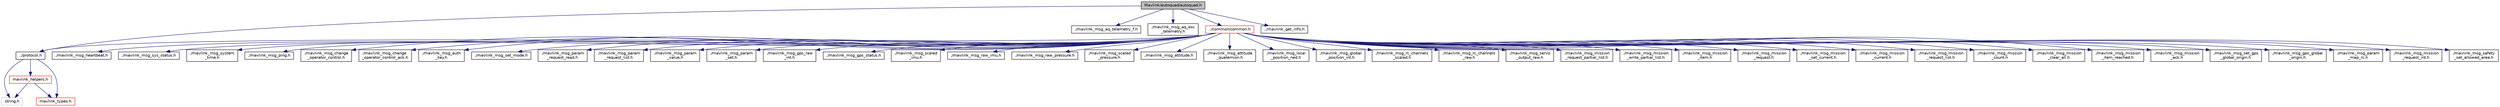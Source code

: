 digraph "Mavlink/autoquad/autoquad.h"
{
  edge [fontname="Helvetica",fontsize="10",labelfontname="Helvetica",labelfontsize="10"];
  node [fontname="Helvetica",fontsize="10",shape=record];
  Node0 [label="Mavlink/autoquad/autoquad.h",height=0.2,width=0.4,color="black", fillcolor="grey75", style="filled", fontcolor="black"];
  Node0 -> Node1 [color="midnightblue",fontsize="10",style="solid",fontname="Helvetica"];
  Node1 [label="../protocol.h",height=0.2,width=0.4,color="black", fillcolor="white", style="filled",URL="$protocol_8h_source.html"];
  Node1 -> Node2 [color="midnightblue",fontsize="10",style="solid",fontname="Helvetica"];
  Node2 [label="string.h",height=0.2,width=0.4,color="grey75", fillcolor="white", style="filled"];
  Node1 -> Node3 [color="midnightblue",fontsize="10",style="solid",fontname="Helvetica"];
  Node3 [label="mavlink_types.h",height=0.2,width=0.4,color="red", fillcolor="white", style="filled",URL="$mavlink__types_8h_source.html"];
  Node1 -> Node5 [color="midnightblue",fontsize="10",style="solid",fontname="Helvetica"];
  Node5 [label="mavlink_helpers.h",height=0.2,width=0.4,color="red", fillcolor="white", style="filled",URL="$mavlink__helpers_8h_source.html"];
  Node5 -> Node2 [color="midnightblue",fontsize="10",style="solid",fontname="Helvetica"];
  Node5 -> Node3 [color="midnightblue",fontsize="10",style="solid",fontname="Helvetica"];
  Node0 -> Node11 [color="midnightblue",fontsize="10",style="solid",fontname="Helvetica"];
  Node11 [label="./mavlink_msg_aq_telemetry_f.h",height=0.2,width=0.4,color="black", fillcolor="white", style="filled",URL="$mavlink__msg__aq__telemetry__f_8h_source.html"];
  Node0 -> Node12 [color="midnightblue",fontsize="10",style="solid",fontname="Helvetica"];
  Node12 [label="./mavlink_msg_aq_esc\l_telemetry.h",height=0.2,width=0.4,color="black", fillcolor="white", style="filled",URL="$mavlink__msg__aq__esc__telemetry_8h_source.html"];
  Node0 -> Node13 [color="midnightblue",fontsize="10",style="solid",fontname="Helvetica"];
  Node13 [label="../common/common.h",height=0.2,width=0.4,color="red", fillcolor="white", style="filled",URL="$common_8h.html",tooltip="MAVLink comm protocol generated from common.xml. "];
  Node13 -> Node1 [color="midnightblue",fontsize="10",style="solid",fontname="Helvetica"];
  Node13 -> Node14 [color="midnightblue",fontsize="10",style="solid",fontname="Helvetica"];
  Node14 [label="./mavlink_msg_heartbeat.h",height=0.2,width=0.4,color="black", fillcolor="white", style="filled",URL="$common_2mavlink__msg__heartbeat_8h_source.html"];
  Node13 -> Node15 [color="midnightblue",fontsize="10",style="solid",fontname="Helvetica"];
  Node15 [label="./mavlink_msg_sys_status.h",height=0.2,width=0.4,color="black", fillcolor="white", style="filled",URL="$mavlink__msg__sys__status_8h_source.html"];
  Node13 -> Node16 [color="midnightblue",fontsize="10",style="solid",fontname="Helvetica"];
  Node16 [label="./mavlink_msg_system\l_time.h",height=0.2,width=0.4,color="black", fillcolor="white", style="filled",URL="$mavlink__msg__system__time_8h_source.html"];
  Node13 -> Node17 [color="midnightblue",fontsize="10",style="solid",fontname="Helvetica"];
  Node17 [label="./mavlink_msg_ping.h",height=0.2,width=0.4,color="black", fillcolor="white", style="filled",URL="$mavlink__msg__ping_8h_source.html"];
  Node13 -> Node18 [color="midnightblue",fontsize="10",style="solid",fontname="Helvetica"];
  Node18 [label="./mavlink_msg_change\l_operator_control.h",height=0.2,width=0.4,color="black", fillcolor="white", style="filled",URL="$mavlink__msg__change__operator__control_8h_source.html"];
  Node13 -> Node19 [color="midnightblue",fontsize="10",style="solid",fontname="Helvetica"];
  Node19 [label="./mavlink_msg_change\l_operator_control_ack.h",height=0.2,width=0.4,color="black", fillcolor="white", style="filled",URL="$mavlink__msg__change__operator__control__ack_8h_source.html"];
  Node13 -> Node20 [color="midnightblue",fontsize="10",style="solid",fontname="Helvetica"];
  Node20 [label="./mavlink_msg_auth\l_key.h",height=0.2,width=0.4,color="black", fillcolor="white", style="filled",URL="$mavlink__msg__auth__key_8h_source.html"];
  Node13 -> Node21 [color="midnightblue",fontsize="10",style="solid",fontname="Helvetica"];
  Node21 [label="./mavlink_msg_set_mode.h",height=0.2,width=0.4,color="black", fillcolor="white", style="filled",URL="$mavlink__msg__set__mode_8h_source.html"];
  Node13 -> Node22 [color="midnightblue",fontsize="10",style="solid",fontname="Helvetica"];
  Node22 [label="./mavlink_msg_param\l_request_read.h",height=0.2,width=0.4,color="black", fillcolor="white", style="filled",URL="$mavlink__msg__param__request__read_8h_source.html"];
  Node13 -> Node23 [color="midnightblue",fontsize="10",style="solid",fontname="Helvetica"];
  Node23 [label="./mavlink_msg_param\l_request_list.h",height=0.2,width=0.4,color="black", fillcolor="white", style="filled",URL="$mavlink__msg__param__request__list_8h_source.html"];
  Node13 -> Node24 [color="midnightblue",fontsize="10",style="solid",fontname="Helvetica"];
  Node24 [label="./mavlink_msg_param\l_value.h",height=0.2,width=0.4,color="black", fillcolor="white", style="filled",URL="$mavlink__msg__param__value_8h_source.html"];
  Node13 -> Node25 [color="midnightblue",fontsize="10",style="solid",fontname="Helvetica"];
  Node25 [label="./mavlink_msg_param\l_set.h",height=0.2,width=0.4,color="black", fillcolor="white", style="filled",URL="$mavlink__msg__param__set_8h_source.html"];
  Node13 -> Node26 [color="midnightblue",fontsize="10",style="solid",fontname="Helvetica"];
  Node26 [label="./mavlink_msg_gps_raw\l_int.h",height=0.2,width=0.4,color="black", fillcolor="white", style="filled",URL="$mavlink__msg__gps__raw__int_8h_source.html"];
  Node13 -> Node27 [color="midnightblue",fontsize="10",style="solid",fontname="Helvetica"];
  Node27 [label="./mavlink_msg_gps_status.h",height=0.2,width=0.4,color="black", fillcolor="white", style="filled",URL="$mavlink__msg__gps__status_8h_source.html"];
  Node13 -> Node28 [color="midnightblue",fontsize="10",style="solid",fontname="Helvetica"];
  Node28 [label="./mavlink_msg_scaled\l_imu.h",height=0.2,width=0.4,color="black", fillcolor="white", style="filled",URL="$mavlink__msg__scaled__imu_8h_source.html"];
  Node13 -> Node29 [color="midnightblue",fontsize="10",style="solid",fontname="Helvetica"];
  Node29 [label="./mavlink_msg_raw_imu.h",height=0.2,width=0.4,color="black", fillcolor="white", style="filled",URL="$mavlink__msg__raw__imu_8h_source.html"];
  Node13 -> Node30 [color="midnightblue",fontsize="10",style="solid",fontname="Helvetica"];
  Node30 [label="./mavlink_msg_raw_pressure.h",height=0.2,width=0.4,color="black", fillcolor="white", style="filled",URL="$mavlink__msg__raw__pressure_8h_source.html"];
  Node13 -> Node31 [color="midnightblue",fontsize="10",style="solid",fontname="Helvetica"];
  Node31 [label="./mavlink_msg_scaled\l_pressure.h",height=0.2,width=0.4,color="black", fillcolor="white", style="filled",URL="$mavlink__msg__scaled__pressure_8h_source.html"];
  Node13 -> Node32 [color="midnightblue",fontsize="10",style="solid",fontname="Helvetica"];
  Node32 [label="./mavlink_msg_attitude.h",height=0.2,width=0.4,color="black", fillcolor="white", style="filled",URL="$mavlink__msg__attitude_8h_source.html"];
  Node13 -> Node33 [color="midnightblue",fontsize="10",style="solid",fontname="Helvetica"];
  Node33 [label="./mavlink_msg_attitude\l_quaternion.h",height=0.2,width=0.4,color="black", fillcolor="white", style="filled",URL="$mavlink__msg__attitude__quaternion_8h_source.html"];
  Node13 -> Node34 [color="midnightblue",fontsize="10",style="solid",fontname="Helvetica"];
  Node34 [label="./mavlink_msg_local\l_position_ned.h",height=0.2,width=0.4,color="black", fillcolor="white", style="filled",URL="$mavlink__msg__local__position__ned_8h_source.html"];
  Node13 -> Node35 [color="midnightblue",fontsize="10",style="solid",fontname="Helvetica"];
  Node35 [label="./mavlink_msg_global\l_position_int.h",height=0.2,width=0.4,color="black", fillcolor="white", style="filled",URL="$mavlink__msg__global__position__int_8h_source.html"];
  Node13 -> Node36 [color="midnightblue",fontsize="10",style="solid",fontname="Helvetica"];
  Node36 [label="./mavlink_msg_rc_channels\l_scaled.h",height=0.2,width=0.4,color="black", fillcolor="white", style="filled",URL="$mavlink__msg__rc__channels__scaled_8h_source.html"];
  Node13 -> Node37 [color="midnightblue",fontsize="10",style="solid",fontname="Helvetica"];
  Node37 [label="./mavlink_msg_rc_channels\l_raw.h",height=0.2,width=0.4,color="black", fillcolor="white", style="filled",URL="$mavlink__msg__rc__channels__raw_8h_source.html"];
  Node13 -> Node38 [color="midnightblue",fontsize="10",style="solid",fontname="Helvetica"];
  Node38 [label="./mavlink_msg_servo\l_output_raw.h",height=0.2,width=0.4,color="black", fillcolor="white", style="filled",URL="$mavlink__msg__servo__output__raw_8h_source.html"];
  Node13 -> Node39 [color="midnightblue",fontsize="10",style="solid",fontname="Helvetica"];
  Node39 [label="./mavlink_msg_mission\l_request_partial_list.h",height=0.2,width=0.4,color="black", fillcolor="white", style="filled",URL="$mavlink__msg__mission__request__partial__list_8h_source.html"];
  Node13 -> Node40 [color="midnightblue",fontsize="10",style="solid",fontname="Helvetica"];
  Node40 [label="./mavlink_msg_mission\l_write_partial_list.h",height=0.2,width=0.4,color="black", fillcolor="white", style="filled",URL="$mavlink__msg__mission__write__partial__list_8h_source.html"];
  Node13 -> Node41 [color="midnightblue",fontsize="10",style="solid",fontname="Helvetica"];
  Node41 [label="./mavlink_msg_mission\l_item.h",height=0.2,width=0.4,color="black", fillcolor="white", style="filled",URL="$mavlink__msg__mission__item_8h_source.html"];
  Node13 -> Node42 [color="midnightblue",fontsize="10",style="solid",fontname="Helvetica"];
  Node42 [label="./mavlink_msg_mission\l_request.h",height=0.2,width=0.4,color="black", fillcolor="white", style="filled",URL="$mavlink__msg__mission__request_8h_source.html"];
  Node13 -> Node43 [color="midnightblue",fontsize="10",style="solid",fontname="Helvetica"];
  Node43 [label="./mavlink_msg_mission\l_set_current.h",height=0.2,width=0.4,color="black", fillcolor="white", style="filled",URL="$mavlink__msg__mission__set__current_8h_source.html"];
  Node13 -> Node44 [color="midnightblue",fontsize="10",style="solid",fontname="Helvetica"];
  Node44 [label="./mavlink_msg_mission\l_current.h",height=0.2,width=0.4,color="black", fillcolor="white", style="filled",URL="$mavlink__msg__mission__current_8h_source.html"];
  Node13 -> Node45 [color="midnightblue",fontsize="10",style="solid",fontname="Helvetica"];
  Node45 [label="./mavlink_msg_mission\l_request_list.h",height=0.2,width=0.4,color="black", fillcolor="white", style="filled",URL="$mavlink__msg__mission__request__list_8h_source.html"];
  Node13 -> Node46 [color="midnightblue",fontsize="10",style="solid",fontname="Helvetica"];
  Node46 [label="./mavlink_msg_mission\l_count.h",height=0.2,width=0.4,color="black", fillcolor="white", style="filled",URL="$mavlink__msg__mission__count_8h_source.html"];
  Node13 -> Node47 [color="midnightblue",fontsize="10",style="solid",fontname="Helvetica"];
  Node47 [label="./mavlink_msg_mission\l_clear_all.h",height=0.2,width=0.4,color="black", fillcolor="white", style="filled",URL="$mavlink__msg__mission__clear__all_8h_source.html"];
  Node13 -> Node48 [color="midnightblue",fontsize="10",style="solid",fontname="Helvetica"];
  Node48 [label="./mavlink_msg_mission\l_item_reached.h",height=0.2,width=0.4,color="black", fillcolor="white", style="filled",URL="$mavlink__msg__mission__item__reached_8h_source.html"];
  Node13 -> Node49 [color="midnightblue",fontsize="10",style="solid",fontname="Helvetica"];
  Node49 [label="./mavlink_msg_mission\l_ack.h",height=0.2,width=0.4,color="black", fillcolor="white", style="filled",URL="$mavlink__msg__mission__ack_8h_source.html"];
  Node13 -> Node50 [color="midnightblue",fontsize="10",style="solid",fontname="Helvetica"];
  Node50 [label="./mavlink_msg_set_gps\l_global_origin.h",height=0.2,width=0.4,color="black", fillcolor="white", style="filled",URL="$mavlink__msg__set__gps__global__origin_8h_source.html"];
  Node13 -> Node51 [color="midnightblue",fontsize="10",style="solid",fontname="Helvetica"];
  Node51 [label="./mavlink_msg_gps_global\l_origin.h",height=0.2,width=0.4,color="black", fillcolor="white", style="filled",URL="$mavlink__msg__gps__global__origin_8h_source.html"];
  Node13 -> Node52 [color="midnightblue",fontsize="10",style="solid",fontname="Helvetica"];
  Node52 [label="./mavlink_msg_param\l_map_rc.h",height=0.2,width=0.4,color="black", fillcolor="white", style="filled",URL="$mavlink__msg__param__map__rc_8h_source.html"];
  Node13 -> Node53 [color="midnightblue",fontsize="10",style="solid",fontname="Helvetica"];
  Node53 [label="./mavlink_msg_mission\l_request_int.h",height=0.2,width=0.4,color="black", fillcolor="white", style="filled",URL="$mavlink__msg__mission__request__int_8h_source.html"];
  Node13 -> Node54 [color="midnightblue",fontsize="10",style="solid",fontname="Helvetica"];
  Node54 [label="./mavlink_msg_safety\l_set_allowed_area.h",height=0.2,width=0.4,color="black", fillcolor="white", style="filled",URL="$mavlink__msg__safety__set__allowed__area_8h_source.html"];
  Node0 -> Node152 [color="midnightblue",fontsize="10",style="solid",fontname="Helvetica"];
  Node152 [label="../mavlink_get_info.h",height=0.2,width=0.4,color="black", fillcolor="white", style="filled",URL="$mavlink__get__info_8h_source.html"];
}
